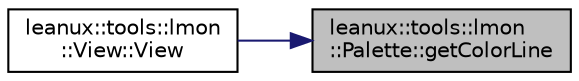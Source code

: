 digraph "leanux::tools::lmon::Palette::getColorLine"
{
 // LATEX_PDF_SIZE
  bgcolor="transparent";
  edge [fontname="Helvetica",fontsize="10",labelfontname="Helvetica",labelfontsize="10"];
  node [fontname="Helvetica",fontsize="10",shape=record];
  rankdir="RL";
  Node1 [label="leanux::tools::lmon\l::Palette::getColorLine",height=0.2,width=0.4,color="black", fillcolor="grey75", style="filled", fontcolor="black",tooltip="get normal text color."];
  Node1 -> Node2 [dir="back",color="midnightblue",fontsize="10",style="solid",fontname="Helvetica"];
  Node2 [label="leanux::tools::lmon\l::View::View",height=0.2,width=0.4,color="black",URL="$classleanux_1_1tools_1_1lmon_1_1View.html#a1d79fb91685ffcecf4d9fe9cbdd01700",tooltip="The constructor specifies location and size of the View on the Screen."];
}
